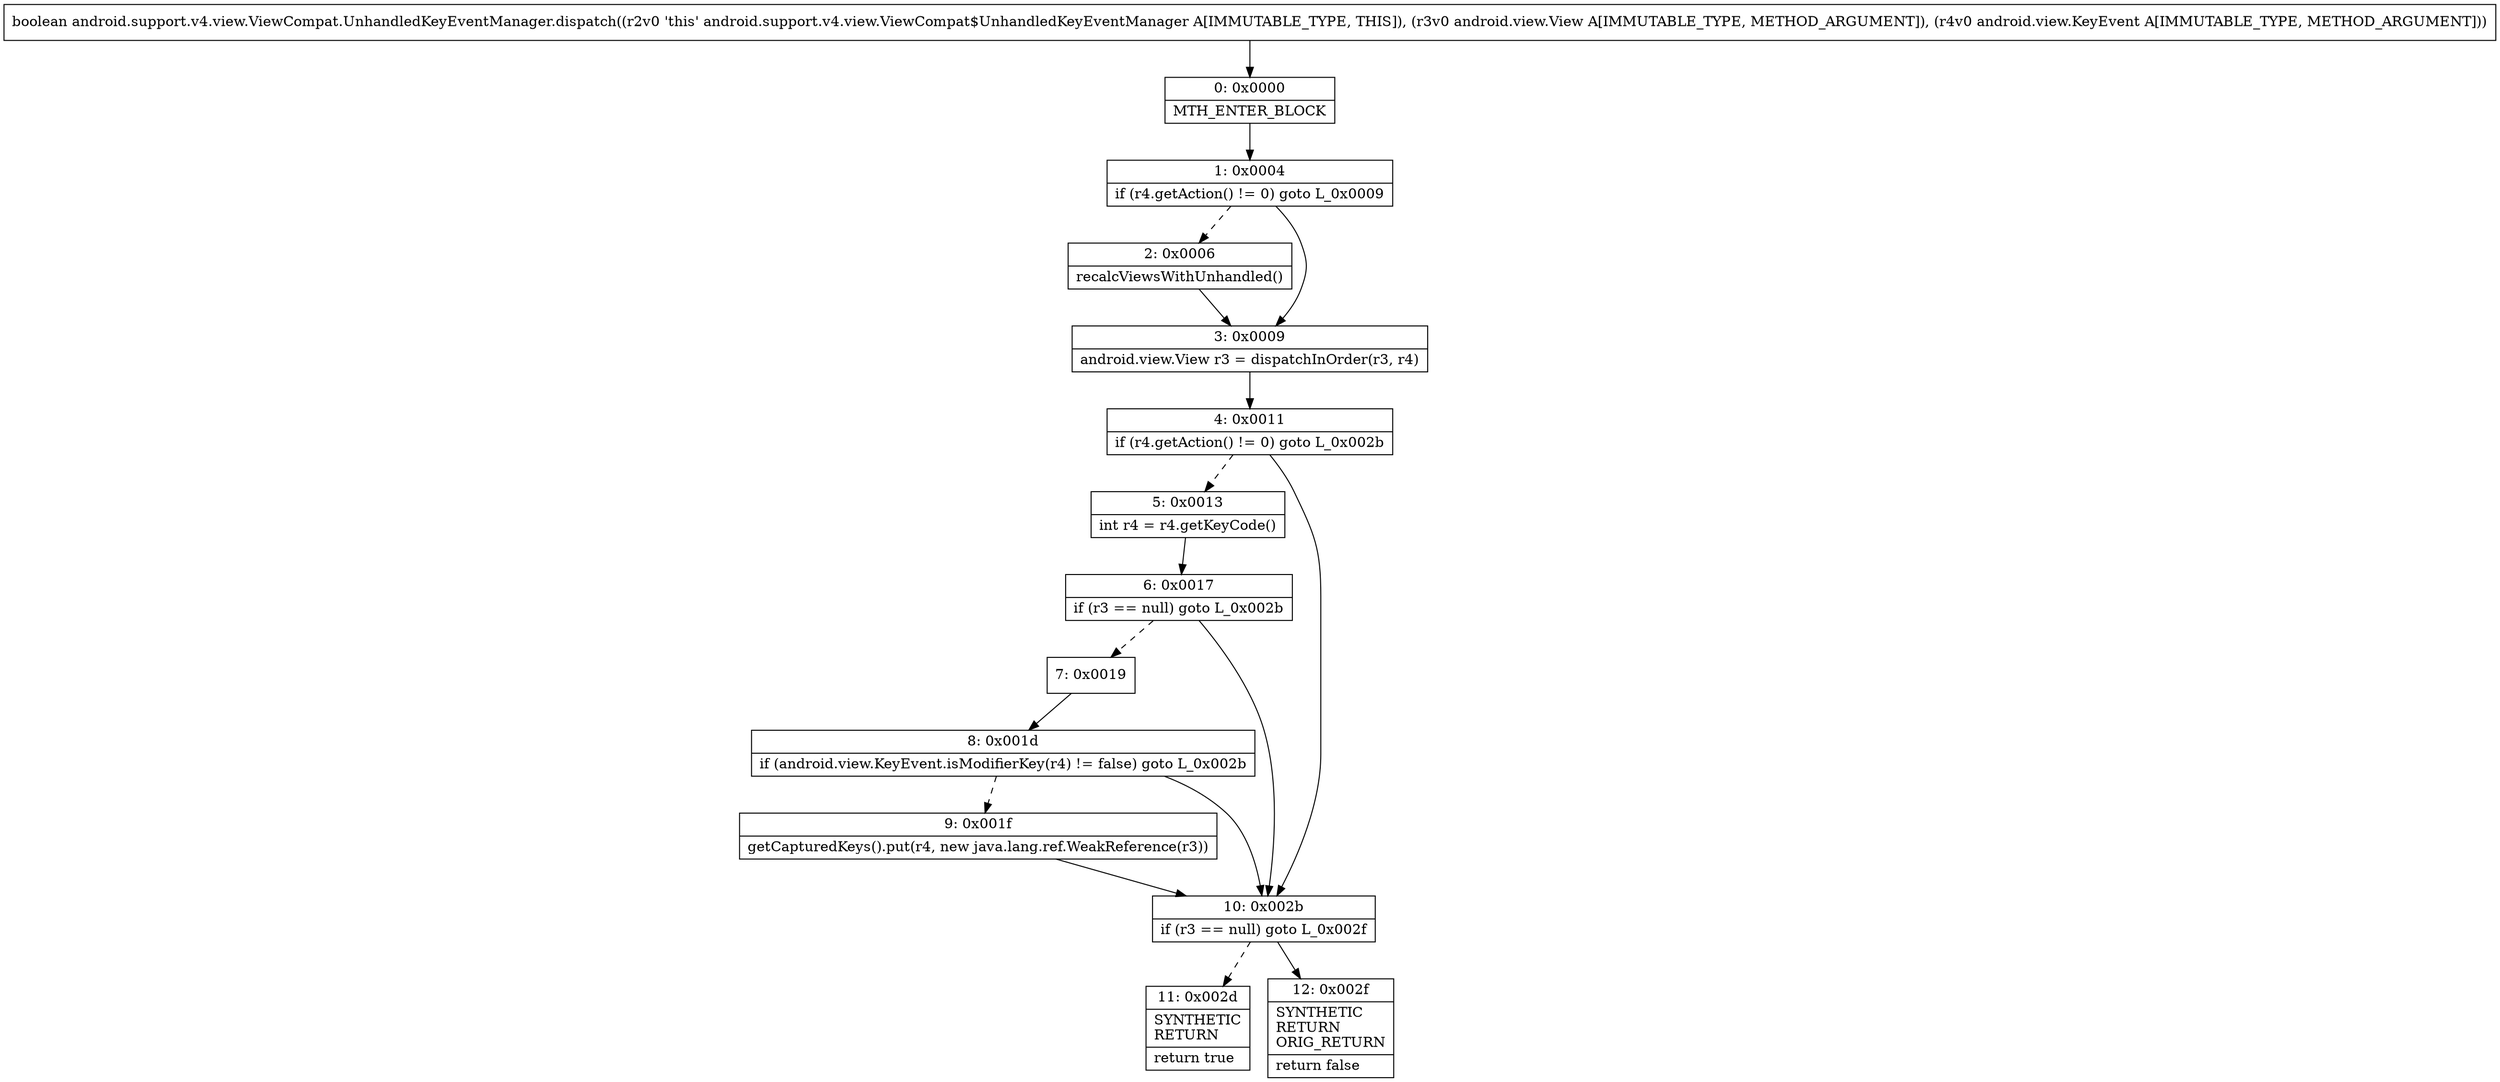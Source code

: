 digraph "CFG forandroid.support.v4.view.ViewCompat.UnhandledKeyEventManager.dispatch(Landroid\/view\/View;Landroid\/view\/KeyEvent;)Z" {
Node_0 [shape=record,label="{0\:\ 0x0000|MTH_ENTER_BLOCK\l}"];
Node_1 [shape=record,label="{1\:\ 0x0004|if (r4.getAction() != 0) goto L_0x0009\l}"];
Node_2 [shape=record,label="{2\:\ 0x0006|recalcViewsWithUnhandled()\l}"];
Node_3 [shape=record,label="{3\:\ 0x0009|android.view.View r3 = dispatchInOrder(r3, r4)\l}"];
Node_4 [shape=record,label="{4\:\ 0x0011|if (r4.getAction() != 0) goto L_0x002b\l}"];
Node_5 [shape=record,label="{5\:\ 0x0013|int r4 = r4.getKeyCode()\l}"];
Node_6 [shape=record,label="{6\:\ 0x0017|if (r3 == null) goto L_0x002b\l}"];
Node_7 [shape=record,label="{7\:\ 0x0019}"];
Node_8 [shape=record,label="{8\:\ 0x001d|if (android.view.KeyEvent.isModifierKey(r4) != false) goto L_0x002b\l}"];
Node_9 [shape=record,label="{9\:\ 0x001f|getCapturedKeys().put(r4, new java.lang.ref.WeakReference(r3))\l}"];
Node_10 [shape=record,label="{10\:\ 0x002b|if (r3 == null) goto L_0x002f\l}"];
Node_11 [shape=record,label="{11\:\ 0x002d|SYNTHETIC\lRETURN\l|return true\l}"];
Node_12 [shape=record,label="{12\:\ 0x002f|SYNTHETIC\lRETURN\lORIG_RETURN\l|return false\l}"];
MethodNode[shape=record,label="{boolean android.support.v4.view.ViewCompat.UnhandledKeyEventManager.dispatch((r2v0 'this' android.support.v4.view.ViewCompat$UnhandledKeyEventManager A[IMMUTABLE_TYPE, THIS]), (r3v0 android.view.View A[IMMUTABLE_TYPE, METHOD_ARGUMENT]), (r4v0 android.view.KeyEvent A[IMMUTABLE_TYPE, METHOD_ARGUMENT])) }"];
MethodNode -> Node_0;
Node_0 -> Node_1;
Node_1 -> Node_2[style=dashed];
Node_1 -> Node_3;
Node_2 -> Node_3;
Node_3 -> Node_4;
Node_4 -> Node_5[style=dashed];
Node_4 -> Node_10;
Node_5 -> Node_6;
Node_6 -> Node_7[style=dashed];
Node_6 -> Node_10;
Node_7 -> Node_8;
Node_8 -> Node_9[style=dashed];
Node_8 -> Node_10;
Node_9 -> Node_10;
Node_10 -> Node_11[style=dashed];
Node_10 -> Node_12;
}

